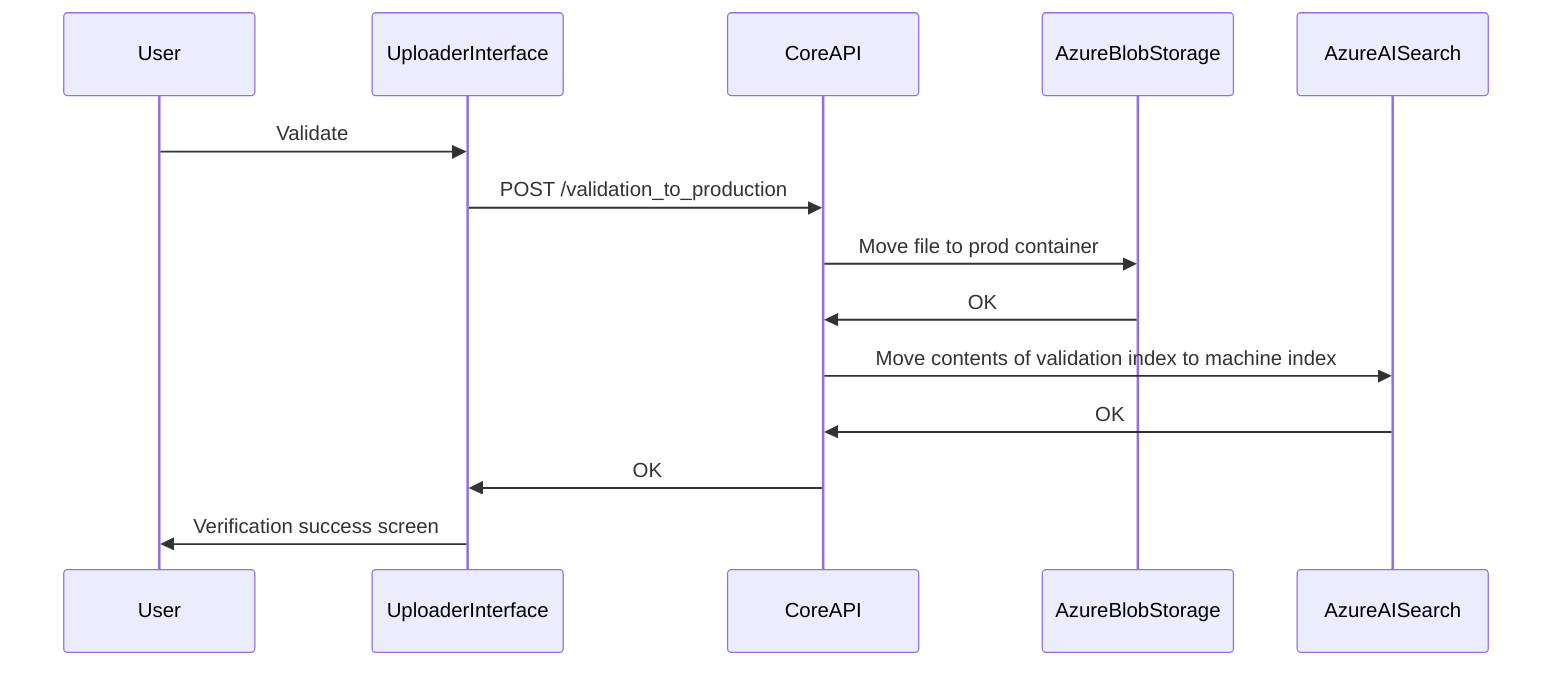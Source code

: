 sequenceDiagram
    participant User
    participant UploaderInterface
    participant CoreAPI
    participant AzureBlobStorage
    participant AzureAISearch

    User->>UploaderInterface: Validate
    UploaderInterface->>CoreAPI: POST /validation_to_production
    CoreAPI->>AzureBlobStorage: Move file to prod container
    AzureBlobStorage->>CoreAPI: OK
    CoreAPI->>AzureAISearch: Move contents of validation index to machine index
    AzureAISearch->>CoreAPI: OK
    CoreAPI->>UploaderInterface: OK
    UploaderInterface->>User: Verification success screen